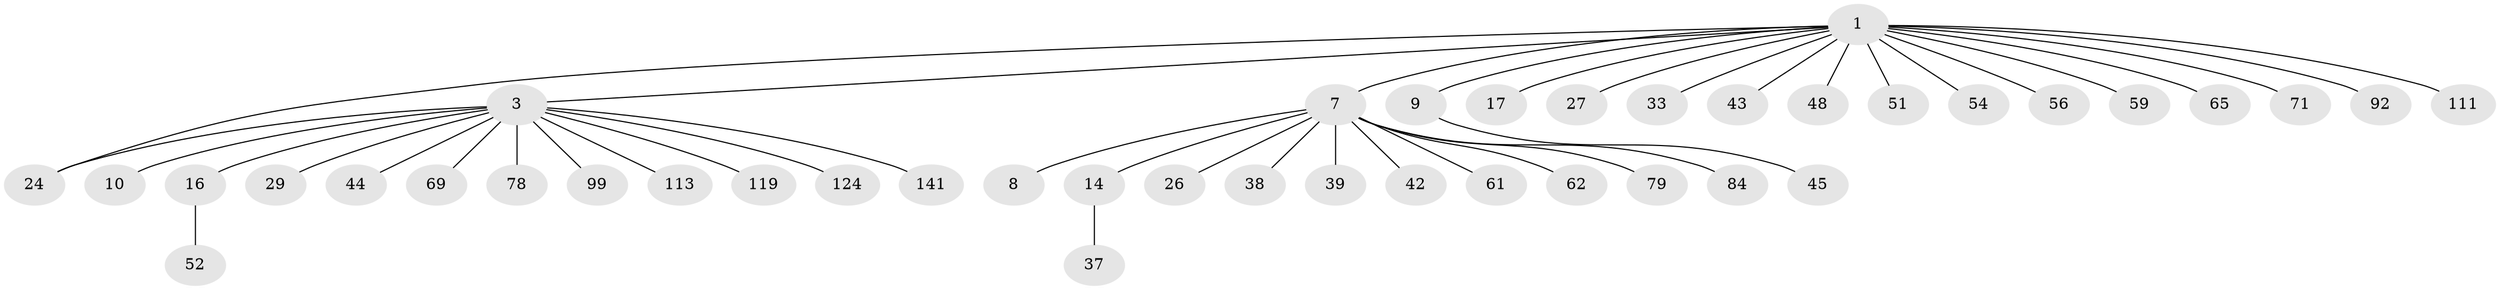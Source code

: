 // original degree distribution, {14: 0.006993006993006993, 12: 0.006993006993006993, 15: 0.006993006993006993, 2: 0.17482517482517482, 6: 0.006993006993006993, 1: 0.6573426573426573, 13: 0.006993006993006993, 4: 0.04195804195804196, 18: 0.006993006993006993, 3: 0.06293706293706294, 5: 0.02097902097902098}
// Generated by graph-tools (version 1.1) at 2025/18/03/04/25 18:18:29]
// undirected, 42 vertices, 42 edges
graph export_dot {
graph [start="1"]
  node [color=gray90,style=filled];
  1 [super="+2+11+107+127+134+140+132+25+66+13"];
  3 [super="+4+5+28+15+30"];
  7 [super="+12+19"];
  8;
  9 [super="+91+88"];
  10;
  14 [super="+21+64+40"];
  16 [super="+80+83"];
  17 [super="+95+35"];
  24 [super="+86+143+50+31"];
  26;
  27 [super="+104+87+55"];
  29;
  33;
  37 [super="+49+57+81+114"];
  38;
  39;
  42;
  43 [super="+129+58"];
  44;
  45 [super="+136"];
  48;
  51 [super="+67"];
  52;
  54 [super="+94"];
  56 [super="+93"];
  59;
  61;
  62;
  65;
  69 [super="+110"];
  71;
  78;
  79;
  84;
  92;
  99;
  111;
  113;
  119;
  124;
  141;
  1 -- 7;
  1 -- 9;
  1 -- 54 [weight=2];
  1 -- 56;
  1 -- 33;
  1 -- 3;
  1 -- 71;
  1 -- 27;
  1 -- 43;
  1 -- 111;
  1 -- 48;
  1 -- 17;
  1 -- 51;
  1 -- 24;
  1 -- 59;
  1 -- 65;
  1 -- 92;
  3 -- 10;
  3 -- 16;
  3 -- 44;
  3 -- 78;
  3 -- 99;
  3 -- 113;
  3 -- 124;
  3 -- 141;
  3 -- 24;
  3 -- 119;
  3 -- 29;
  3 -- 69;
  7 -- 8;
  7 -- 14;
  7 -- 26;
  7 -- 38;
  7 -- 39;
  7 -- 42;
  7 -- 61;
  7 -- 62;
  7 -- 79;
  7 -- 84;
  9 -- 45;
  14 -- 37;
  16 -- 52;
}
